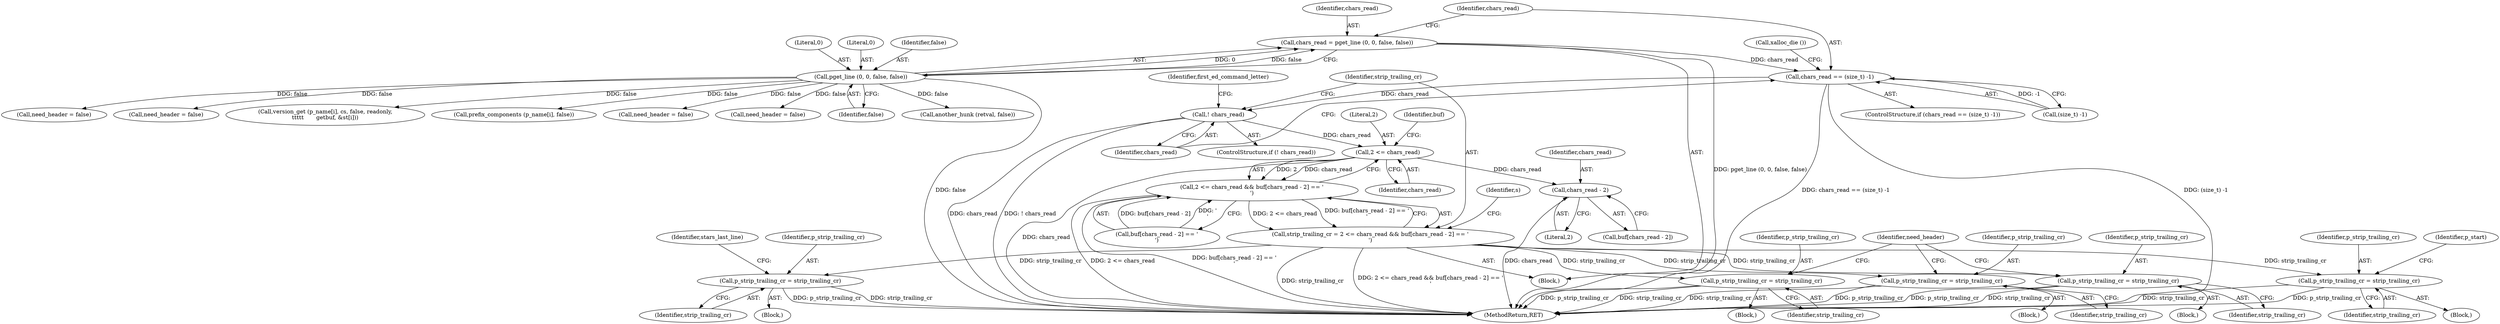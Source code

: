 digraph "0_savannah_17953b5893f7c9835f0dd2a704ba04e0371d2cbd_0@API" {
"1000368" [label="(Call,chars_read = pget_line (0, 0, false, false))"];
"1000370" [label="(Call,pget_line (0, 0, false, false))"];
"1000376" [label="(Call,chars_read == (size_t) -1)"];
"1000384" [label="(Call,! chars_read)"];
"1000420" [label="(Call,2 <= chars_read)"];
"1000419" [label="(Call,2 <= chars_read && buf[chars_read - 2] == '\r')"];
"1000417" [label="(Call,strip_trailing_cr = 2 <= chars_read && buf[chars_read - 2] == '\r')"];
"1000568" [label="(Call,p_strip_trailing_cr = strip_trailing_cr)"];
"1000627" [label="(Call,p_strip_trailing_cr = strip_trailing_cr)"];
"1000653" [label="(Call,p_strip_trailing_cr = strip_trailing_cr)"];
"1001194" [label="(Call,p_strip_trailing_cr = strip_trailing_cr)"];
"1001482" [label="(Call,p_strip_trailing_cr = strip_trailing_cr)"];
"1000426" [label="(Call,chars_read - 2)"];
"1001148" [label="(Block,)"];
"1000426" [label="(Call,chars_read - 2)"];
"1000369" [label="(Identifier,chars_read)"];
"1000574" [label="(Identifier,stars_last_line)"];
"1000425" [label="(Identifier,buf)"];
"1000382" [label="(Call,xalloc_die ())"];
"1001885" [label="(Call,version_get (p_name[i], cs, false, readonly,\n\t\t\t\t\t       getbuf, &st[i]))"];
"1000371" [label="(Literal,0)"];
"1000636" [label="(Block,)"];
"1000570" [label="(Identifier,strip_trailing_cr)"];
"1000370" [label="(Call,pget_line (0, 0, false, false))"];
"1000385" [label="(Identifier,chars_read)"];
"1000655" [label="(Identifier,strip_trailing_cr)"];
"1001198" [label="(Identifier,need_header)"];
"1001444" [label="(Block,)"];
"1000384" [label="(Call,! chars_read)"];
"1000653" [label="(Call,p_strip_trailing_cr = strip_trailing_cr)"];
"1002004" [label="(Call,prefix_components (p_name[i], false))"];
"1000422" [label="(Identifier,chars_read)"];
"1000427" [label="(Identifier,chars_read)"];
"1000421" [label="(Literal,2)"];
"1000629" [label="(Identifier,strip_trailing_cr)"];
"1000372" [label="(Literal,0)"];
"1001194" [label="(Call,p_strip_trailing_cr = strip_trailing_cr)"];
"1000342" [label="(Block,)"];
"1000423" [label="(Call,buf[chars_read - 2] == '\r')"];
"1000377" [label="(Identifier,chars_read)"];
"1001486" [label="(Identifier,p_start)"];
"1000650" [label="(Call,need_header = false)"];
"1000597" [label="(Call,need_header = false)"];
"1000375" [label="(ControlStructure,if (chars_read == (size_t) -1))"];
"1001522" [label="(Call,another_hunk (retval, false))"];
"1000419" [label="(Call,2 <= chars_read && buf[chars_read - 2] == '\r')"];
"1000424" [label="(Call,buf[chars_read - 2])"];
"1000628" [label="(Identifier,p_strip_trailing_cr)"];
"1000432" [label="(Identifier,s)"];
"1000383" [label="(ControlStructure,if (! chars_read))"];
"1001482" [label="(Call,p_strip_trailing_cr = strip_trailing_cr)"];
"1000569" [label="(Identifier,p_strip_trailing_cr)"];
"1000627" [label="(Call,p_strip_trailing_cr = strip_trailing_cr)"];
"1000368" [label="(Call,chars_read = pget_line (0, 0, false, false))"];
"1000388" [label="(Identifier,first_ed_command_letter)"];
"1000418" [label="(Identifier,strip_trailing_cr)"];
"1000654" [label="(Identifier,p_strip_trailing_cr)"];
"1001196" [label="(Identifier,strip_trailing_cr)"];
"1001171" [label="(Call,need_header = false)"];
"1000420" [label="(Call,2 <= chars_read)"];
"1000606" [label="(Block,)"];
"1000624" [label="(Call,need_header = false)"];
"1000373" [label="(Identifier,false)"];
"1000428" [label="(Literal,2)"];
"1002119" [label="(MethodReturn,RET)"];
"1001484" [label="(Identifier,strip_trailing_cr)"];
"1001195" [label="(Identifier,p_strip_trailing_cr)"];
"1001483" [label="(Identifier,p_strip_trailing_cr)"];
"1000568" [label="(Call,p_strip_trailing_cr = strip_trailing_cr)"];
"1000374" [label="(Identifier,false)"];
"1000417" [label="(Call,strip_trailing_cr = 2 <= chars_read && buf[chars_read - 2] == '\r')"];
"1000555" [label="(Block,)"];
"1000376" [label="(Call,chars_read == (size_t) -1)"];
"1000378" [label="(Call,(size_t) -1)"];
"1000368" -> "1000342"  [label="AST: "];
"1000368" -> "1000370"  [label="CFG: "];
"1000369" -> "1000368"  [label="AST: "];
"1000370" -> "1000368"  [label="AST: "];
"1000377" -> "1000368"  [label="CFG: "];
"1000368" -> "1002119"  [label="DDG: pget_line (0, 0, false, false)"];
"1000370" -> "1000368"  [label="DDG: 0"];
"1000370" -> "1000368"  [label="DDG: false"];
"1000368" -> "1000376"  [label="DDG: chars_read"];
"1000370" -> "1000374"  [label="CFG: "];
"1000371" -> "1000370"  [label="AST: "];
"1000372" -> "1000370"  [label="AST: "];
"1000373" -> "1000370"  [label="AST: "];
"1000374" -> "1000370"  [label="AST: "];
"1000370" -> "1002119"  [label="DDG: false"];
"1000370" -> "1000597"  [label="DDG: false"];
"1000370" -> "1000624"  [label="DDG: false"];
"1000370" -> "1000650"  [label="DDG: false"];
"1000370" -> "1001171"  [label="DDG: false"];
"1000370" -> "1001522"  [label="DDG: false"];
"1000370" -> "1001885"  [label="DDG: false"];
"1000370" -> "1002004"  [label="DDG: false"];
"1000376" -> "1000375"  [label="AST: "];
"1000376" -> "1000378"  [label="CFG: "];
"1000377" -> "1000376"  [label="AST: "];
"1000378" -> "1000376"  [label="AST: "];
"1000382" -> "1000376"  [label="CFG: "];
"1000385" -> "1000376"  [label="CFG: "];
"1000376" -> "1002119"  [label="DDG: chars_read == (size_t) -1"];
"1000376" -> "1002119"  [label="DDG: (size_t) -1"];
"1000378" -> "1000376"  [label="DDG: -1"];
"1000376" -> "1000384"  [label="DDG: chars_read"];
"1000384" -> "1000383"  [label="AST: "];
"1000384" -> "1000385"  [label="CFG: "];
"1000385" -> "1000384"  [label="AST: "];
"1000388" -> "1000384"  [label="CFG: "];
"1000418" -> "1000384"  [label="CFG: "];
"1000384" -> "1002119"  [label="DDG: ! chars_read"];
"1000384" -> "1002119"  [label="DDG: chars_read"];
"1000384" -> "1000420"  [label="DDG: chars_read"];
"1000420" -> "1000419"  [label="AST: "];
"1000420" -> "1000422"  [label="CFG: "];
"1000421" -> "1000420"  [label="AST: "];
"1000422" -> "1000420"  [label="AST: "];
"1000425" -> "1000420"  [label="CFG: "];
"1000419" -> "1000420"  [label="CFG: "];
"1000420" -> "1002119"  [label="DDG: chars_read"];
"1000420" -> "1000419"  [label="DDG: 2"];
"1000420" -> "1000419"  [label="DDG: chars_read"];
"1000420" -> "1000426"  [label="DDG: chars_read"];
"1000419" -> "1000417"  [label="AST: "];
"1000419" -> "1000423"  [label="CFG: "];
"1000423" -> "1000419"  [label="AST: "];
"1000417" -> "1000419"  [label="CFG: "];
"1000419" -> "1002119"  [label="DDG: 2 <= chars_read"];
"1000419" -> "1002119"  [label="DDG: buf[chars_read - 2] == '\r'"];
"1000419" -> "1000417"  [label="DDG: 2 <= chars_read"];
"1000419" -> "1000417"  [label="DDG: buf[chars_read - 2] == '\r'"];
"1000423" -> "1000419"  [label="DDG: buf[chars_read - 2]"];
"1000423" -> "1000419"  [label="DDG: '\r'"];
"1000417" -> "1000342"  [label="AST: "];
"1000418" -> "1000417"  [label="AST: "];
"1000432" -> "1000417"  [label="CFG: "];
"1000417" -> "1002119"  [label="DDG: strip_trailing_cr"];
"1000417" -> "1002119"  [label="DDG: 2 <= chars_read && buf[chars_read - 2] == '\r'"];
"1000417" -> "1000568"  [label="DDG: strip_trailing_cr"];
"1000417" -> "1000627"  [label="DDG: strip_trailing_cr"];
"1000417" -> "1000653"  [label="DDG: strip_trailing_cr"];
"1000417" -> "1001194"  [label="DDG: strip_trailing_cr"];
"1000417" -> "1001482"  [label="DDG: strip_trailing_cr"];
"1000568" -> "1000555"  [label="AST: "];
"1000568" -> "1000570"  [label="CFG: "];
"1000569" -> "1000568"  [label="AST: "];
"1000570" -> "1000568"  [label="AST: "];
"1000574" -> "1000568"  [label="CFG: "];
"1000568" -> "1002119"  [label="DDG: p_strip_trailing_cr"];
"1000568" -> "1002119"  [label="DDG: strip_trailing_cr"];
"1000627" -> "1000606"  [label="AST: "];
"1000627" -> "1000629"  [label="CFG: "];
"1000628" -> "1000627"  [label="AST: "];
"1000629" -> "1000627"  [label="AST: "];
"1001198" -> "1000627"  [label="CFG: "];
"1000627" -> "1002119"  [label="DDG: strip_trailing_cr"];
"1000627" -> "1002119"  [label="DDG: p_strip_trailing_cr"];
"1000653" -> "1000636"  [label="AST: "];
"1000653" -> "1000655"  [label="CFG: "];
"1000654" -> "1000653"  [label="AST: "];
"1000655" -> "1000653"  [label="AST: "];
"1001198" -> "1000653"  [label="CFG: "];
"1000653" -> "1002119"  [label="DDG: strip_trailing_cr"];
"1000653" -> "1002119"  [label="DDG: p_strip_trailing_cr"];
"1001194" -> "1001148"  [label="AST: "];
"1001194" -> "1001196"  [label="CFG: "];
"1001195" -> "1001194"  [label="AST: "];
"1001196" -> "1001194"  [label="AST: "];
"1001198" -> "1001194"  [label="CFG: "];
"1001194" -> "1002119"  [label="DDG: strip_trailing_cr"];
"1001194" -> "1002119"  [label="DDG: p_strip_trailing_cr"];
"1001482" -> "1001444"  [label="AST: "];
"1001482" -> "1001484"  [label="CFG: "];
"1001483" -> "1001482"  [label="AST: "];
"1001484" -> "1001482"  [label="AST: "];
"1001486" -> "1001482"  [label="CFG: "];
"1001482" -> "1002119"  [label="DDG: p_strip_trailing_cr"];
"1001482" -> "1002119"  [label="DDG: strip_trailing_cr"];
"1000426" -> "1000424"  [label="AST: "];
"1000426" -> "1000428"  [label="CFG: "];
"1000427" -> "1000426"  [label="AST: "];
"1000428" -> "1000426"  [label="AST: "];
"1000424" -> "1000426"  [label="CFG: "];
"1000426" -> "1002119"  [label="DDG: chars_read"];
}
